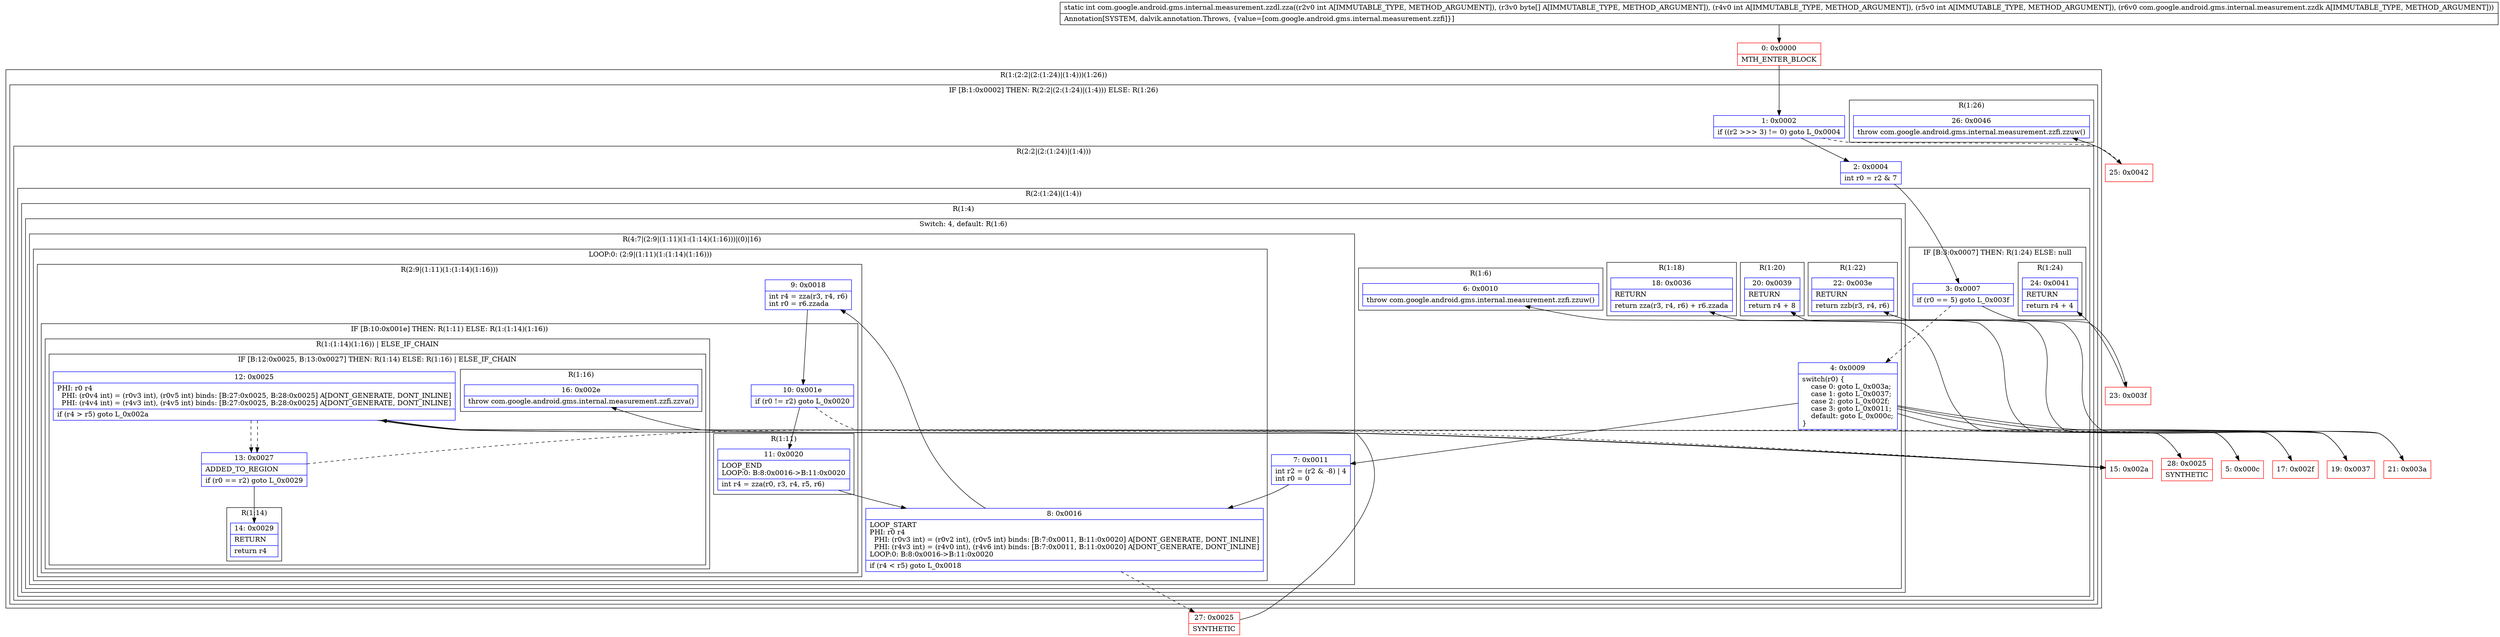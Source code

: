 digraph "CFG forcom.google.android.gms.internal.measurement.zzdl.zza(I[BIILcom\/google\/android\/gms\/internal\/measurement\/zzdk;)I" {
subgraph cluster_Region_386681613 {
label = "R(1:(2:2|(2:(1:24)|(1:4)))(1:26))";
node [shape=record,color=blue];
subgraph cluster_IfRegion_629275112 {
label = "IF [B:1:0x0002] THEN: R(2:2|(2:(1:24)|(1:4))) ELSE: R(1:26)";
node [shape=record,color=blue];
Node_1 [shape=record,label="{1\:\ 0x0002|if ((r2 \>\>\> 3) != 0) goto L_0x0004\l}"];
subgraph cluster_Region_677937903 {
label = "R(2:2|(2:(1:24)|(1:4)))";
node [shape=record,color=blue];
Node_2 [shape=record,label="{2\:\ 0x0004|int r0 = r2 & 7\l}"];
subgraph cluster_Region_1139882519 {
label = "R(2:(1:24)|(1:4))";
node [shape=record,color=blue];
subgraph cluster_IfRegion_839086283 {
label = "IF [B:3:0x0007] THEN: R(1:24) ELSE: null";
node [shape=record,color=blue];
Node_3 [shape=record,label="{3\:\ 0x0007|if (r0 == 5) goto L_0x003f\l}"];
subgraph cluster_Region_1767147424 {
label = "R(1:24)";
node [shape=record,color=blue];
Node_24 [shape=record,label="{24\:\ 0x0041|RETURN\l|return r4 + 4\l}"];
}
}
subgraph cluster_Region_477494692 {
label = "R(1:4)";
node [shape=record,color=blue];
subgraph cluster_SwitchRegion_497708799 {
label = "Switch: 4, default: R(1:6)";
node [shape=record,color=blue];
Node_4 [shape=record,label="{4\:\ 0x0009|switch(r0) \{\l    case 0: goto L_0x003a;\l    case 1: goto L_0x0037;\l    case 2: goto L_0x002f;\l    case 3: goto L_0x0011;\l    default: goto L_0x000c;\l\}\l}"];
subgraph cluster_Region_915474811 {
label = "R(1:22)";
node [shape=record,color=blue];
Node_22 [shape=record,label="{22\:\ 0x003e|RETURN\l|return zzb(r3, r4, r6)\l}"];
}
subgraph cluster_Region_2096806972 {
label = "R(1:20)";
node [shape=record,color=blue];
Node_20 [shape=record,label="{20\:\ 0x0039|RETURN\l|return r4 + 8\l}"];
}
subgraph cluster_Region_828263812 {
label = "R(1:18)";
node [shape=record,color=blue];
Node_18 [shape=record,label="{18\:\ 0x0036|RETURN\l|return zza(r3, r4, r6) + r6.zzada\l}"];
}
subgraph cluster_Region_236521236 {
label = "R(4:7|(2:9|(1:11)(1:(1:14)(1:16)))|(0)|16)";
node [shape=record,color=blue];
Node_7 [shape=record,label="{7\:\ 0x0011|int r2 = (r2 & \-8) \| 4\lint r0 = 0\l}"];
subgraph cluster_LoopRegion_41225942 {
label = "LOOP:0: (2:9|(1:11)(1:(1:14)(1:16)))";
node [shape=record,color=blue];
Node_8 [shape=record,label="{8\:\ 0x0016|LOOP_START\lPHI: r0 r4 \l  PHI: (r0v3 int) = (r0v2 int), (r0v5 int) binds: [B:7:0x0011, B:11:0x0020] A[DONT_GENERATE, DONT_INLINE]\l  PHI: (r4v3 int) = (r4v0 int), (r4v6 int) binds: [B:7:0x0011, B:11:0x0020] A[DONT_GENERATE, DONT_INLINE]\lLOOP:0: B:8:0x0016\-\>B:11:0x0020\l|if (r4 \< r5) goto L_0x0018\l}"];
subgraph cluster_Region_87388269 {
label = "R(2:9|(1:11)(1:(1:14)(1:16)))";
node [shape=record,color=blue];
Node_9 [shape=record,label="{9\:\ 0x0018|int r4 = zza(r3, r4, r6)\lint r0 = r6.zzada\l}"];
subgraph cluster_IfRegion_1653244866 {
label = "IF [B:10:0x001e] THEN: R(1:11) ELSE: R(1:(1:14)(1:16))";
node [shape=record,color=blue];
Node_10 [shape=record,label="{10\:\ 0x001e|if (r0 != r2) goto L_0x0020\l}"];
subgraph cluster_Region_1137899128 {
label = "R(1:11)";
node [shape=record,color=blue];
Node_11 [shape=record,label="{11\:\ 0x0020|LOOP_END\lLOOP:0: B:8:0x0016\-\>B:11:0x0020\l|int r4 = zza(r0, r3, r4, r5, r6)\l}"];
}
subgraph cluster_Region_1016141106 {
label = "R(1:(1:14)(1:16)) | ELSE_IF_CHAIN\l";
node [shape=record,color=blue];
subgraph cluster_IfRegion_1269183088 {
label = "IF [B:12:0x0025, B:13:0x0027] THEN: R(1:14) ELSE: R(1:16) | ELSE_IF_CHAIN\l";
node [shape=record,color=blue];
Node_12 [shape=record,label="{12\:\ 0x0025|PHI: r0 r4 \l  PHI: (r0v4 int) = (r0v3 int), (r0v5 int) binds: [B:27:0x0025, B:28:0x0025] A[DONT_GENERATE, DONT_INLINE]\l  PHI: (r4v4 int) = (r4v3 int), (r4v5 int) binds: [B:27:0x0025, B:28:0x0025] A[DONT_GENERATE, DONT_INLINE]\l|if (r4 \> r5) goto L_0x002a\l}"];
Node_13 [shape=record,label="{13\:\ 0x0027|ADDED_TO_REGION\l|if (r0 == r2) goto L_0x0029\l}"];
subgraph cluster_Region_363021760 {
label = "R(1:14)";
node [shape=record,color=blue];
Node_14 [shape=record,label="{14\:\ 0x0029|RETURN\l|return r4\l}"];
}
subgraph cluster_Region_1448216733 {
label = "R(1:16)";
node [shape=record,color=blue];
Node_16 [shape=record,label="{16\:\ 0x002e|throw com.google.android.gms.internal.measurement.zzfi.zzva()\l}"];
}
}
}
}
}
}
subgraph cluster_IfRegion_2088484671 {
label = "IF [B:12:0x0025] THEN: R(0) ELSE: null";
node [shape=record,color=blue];
Node_12 [shape=record,label="{12\:\ 0x0025|PHI: r0 r4 \l  PHI: (r0v4 int) = (r0v3 int), (r0v5 int) binds: [B:27:0x0025, B:28:0x0025] A[DONT_GENERATE, DONT_INLINE]\l  PHI: (r4v4 int) = (r4v3 int), (r4v5 int) binds: [B:27:0x0025, B:28:0x0025] A[DONT_GENERATE, DONT_INLINE]\l|if (r4 \> r5) goto L_0x002a\l}"];
subgraph cluster_Region_1215761671 {
label = "R(0)";
node [shape=record,color=blue];
}
}
Node_16 [shape=record,label="{16\:\ 0x002e|throw com.google.android.gms.internal.measurement.zzfi.zzva()\l}"];
}
subgraph cluster_Region_1198902412 {
label = "R(1:6)";
node [shape=record,color=blue];
Node_6 [shape=record,label="{6\:\ 0x0010|throw com.google.android.gms.internal.measurement.zzfi.zzuw()\l}"];
}
}
}
}
}
subgraph cluster_Region_27599391 {
label = "R(1:26)";
node [shape=record,color=blue];
Node_26 [shape=record,label="{26\:\ 0x0046|throw com.google.android.gms.internal.measurement.zzfi.zzuw()\l}"];
}
}
}
Node_0 [shape=record,color=red,label="{0\:\ 0x0000|MTH_ENTER_BLOCK\l}"];
Node_5 [shape=record,color=red,label="{5\:\ 0x000c}"];
Node_15 [shape=record,color=red,label="{15\:\ 0x002a}"];
Node_17 [shape=record,color=red,label="{17\:\ 0x002f}"];
Node_19 [shape=record,color=red,label="{19\:\ 0x0037}"];
Node_21 [shape=record,color=red,label="{21\:\ 0x003a}"];
Node_23 [shape=record,color=red,label="{23\:\ 0x003f}"];
Node_25 [shape=record,color=red,label="{25\:\ 0x0042}"];
Node_27 [shape=record,color=red,label="{27\:\ 0x0025|SYNTHETIC\l}"];
Node_28 [shape=record,color=red,label="{28\:\ 0x0025|SYNTHETIC\l}"];
MethodNode[shape=record,label="{static int com.google.android.gms.internal.measurement.zzdl.zza((r2v0 int A[IMMUTABLE_TYPE, METHOD_ARGUMENT]), (r3v0 byte[] A[IMMUTABLE_TYPE, METHOD_ARGUMENT]), (r4v0 int A[IMMUTABLE_TYPE, METHOD_ARGUMENT]), (r5v0 int A[IMMUTABLE_TYPE, METHOD_ARGUMENT]), (r6v0 com.google.android.gms.internal.measurement.zzdk A[IMMUTABLE_TYPE, METHOD_ARGUMENT]))  | Annotation[SYSTEM, dalvik.annotation.Throws, \{value=[com.google.android.gms.internal.measurement.zzfi]\}]\l}"];
MethodNode -> Node_0;
Node_1 -> Node_2;
Node_1 -> Node_25[style=dashed];
Node_2 -> Node_3;
Node_3 -> Node_4[style=dashed];
Node_3 -> Node_23;
Node_4 -> Node_5;
Node_4 -> Node_7;
Node_4 -> Node_17;
Node_4 -> Node_19;
Node_4 -> Node_21;
Node_7 -> Node_8;
Node_8 -> Node_9;
Node_8 -> Node_27[style=dashed];
Node_9 -> Node_10;
Node_10 -> Node_11;
Node_10 -> Node_28[style=dashed];
Node_11 -> Node_8;
Node_12 -> Node_13[style=dashed];
Node_12 -> Node_15;
Node_13 -> Node_14;
Node_13 -> Node_15[style=dashed];
Node_12 -> Node_13[style=dashed];
Node_12 -> Node_15;
Node_0 -> Node_1;
Node_5 -> Node_6;
Node_15 -> Node_16;
Node_17 -> Node_18;
Node_19 -> Node_20;
Node_21 -> Node_22;
Node_23 -> Node_24;
Node_25 -> Node_26;
Node_27 -> Node_12;
Node_28 -> Node_12;
}

